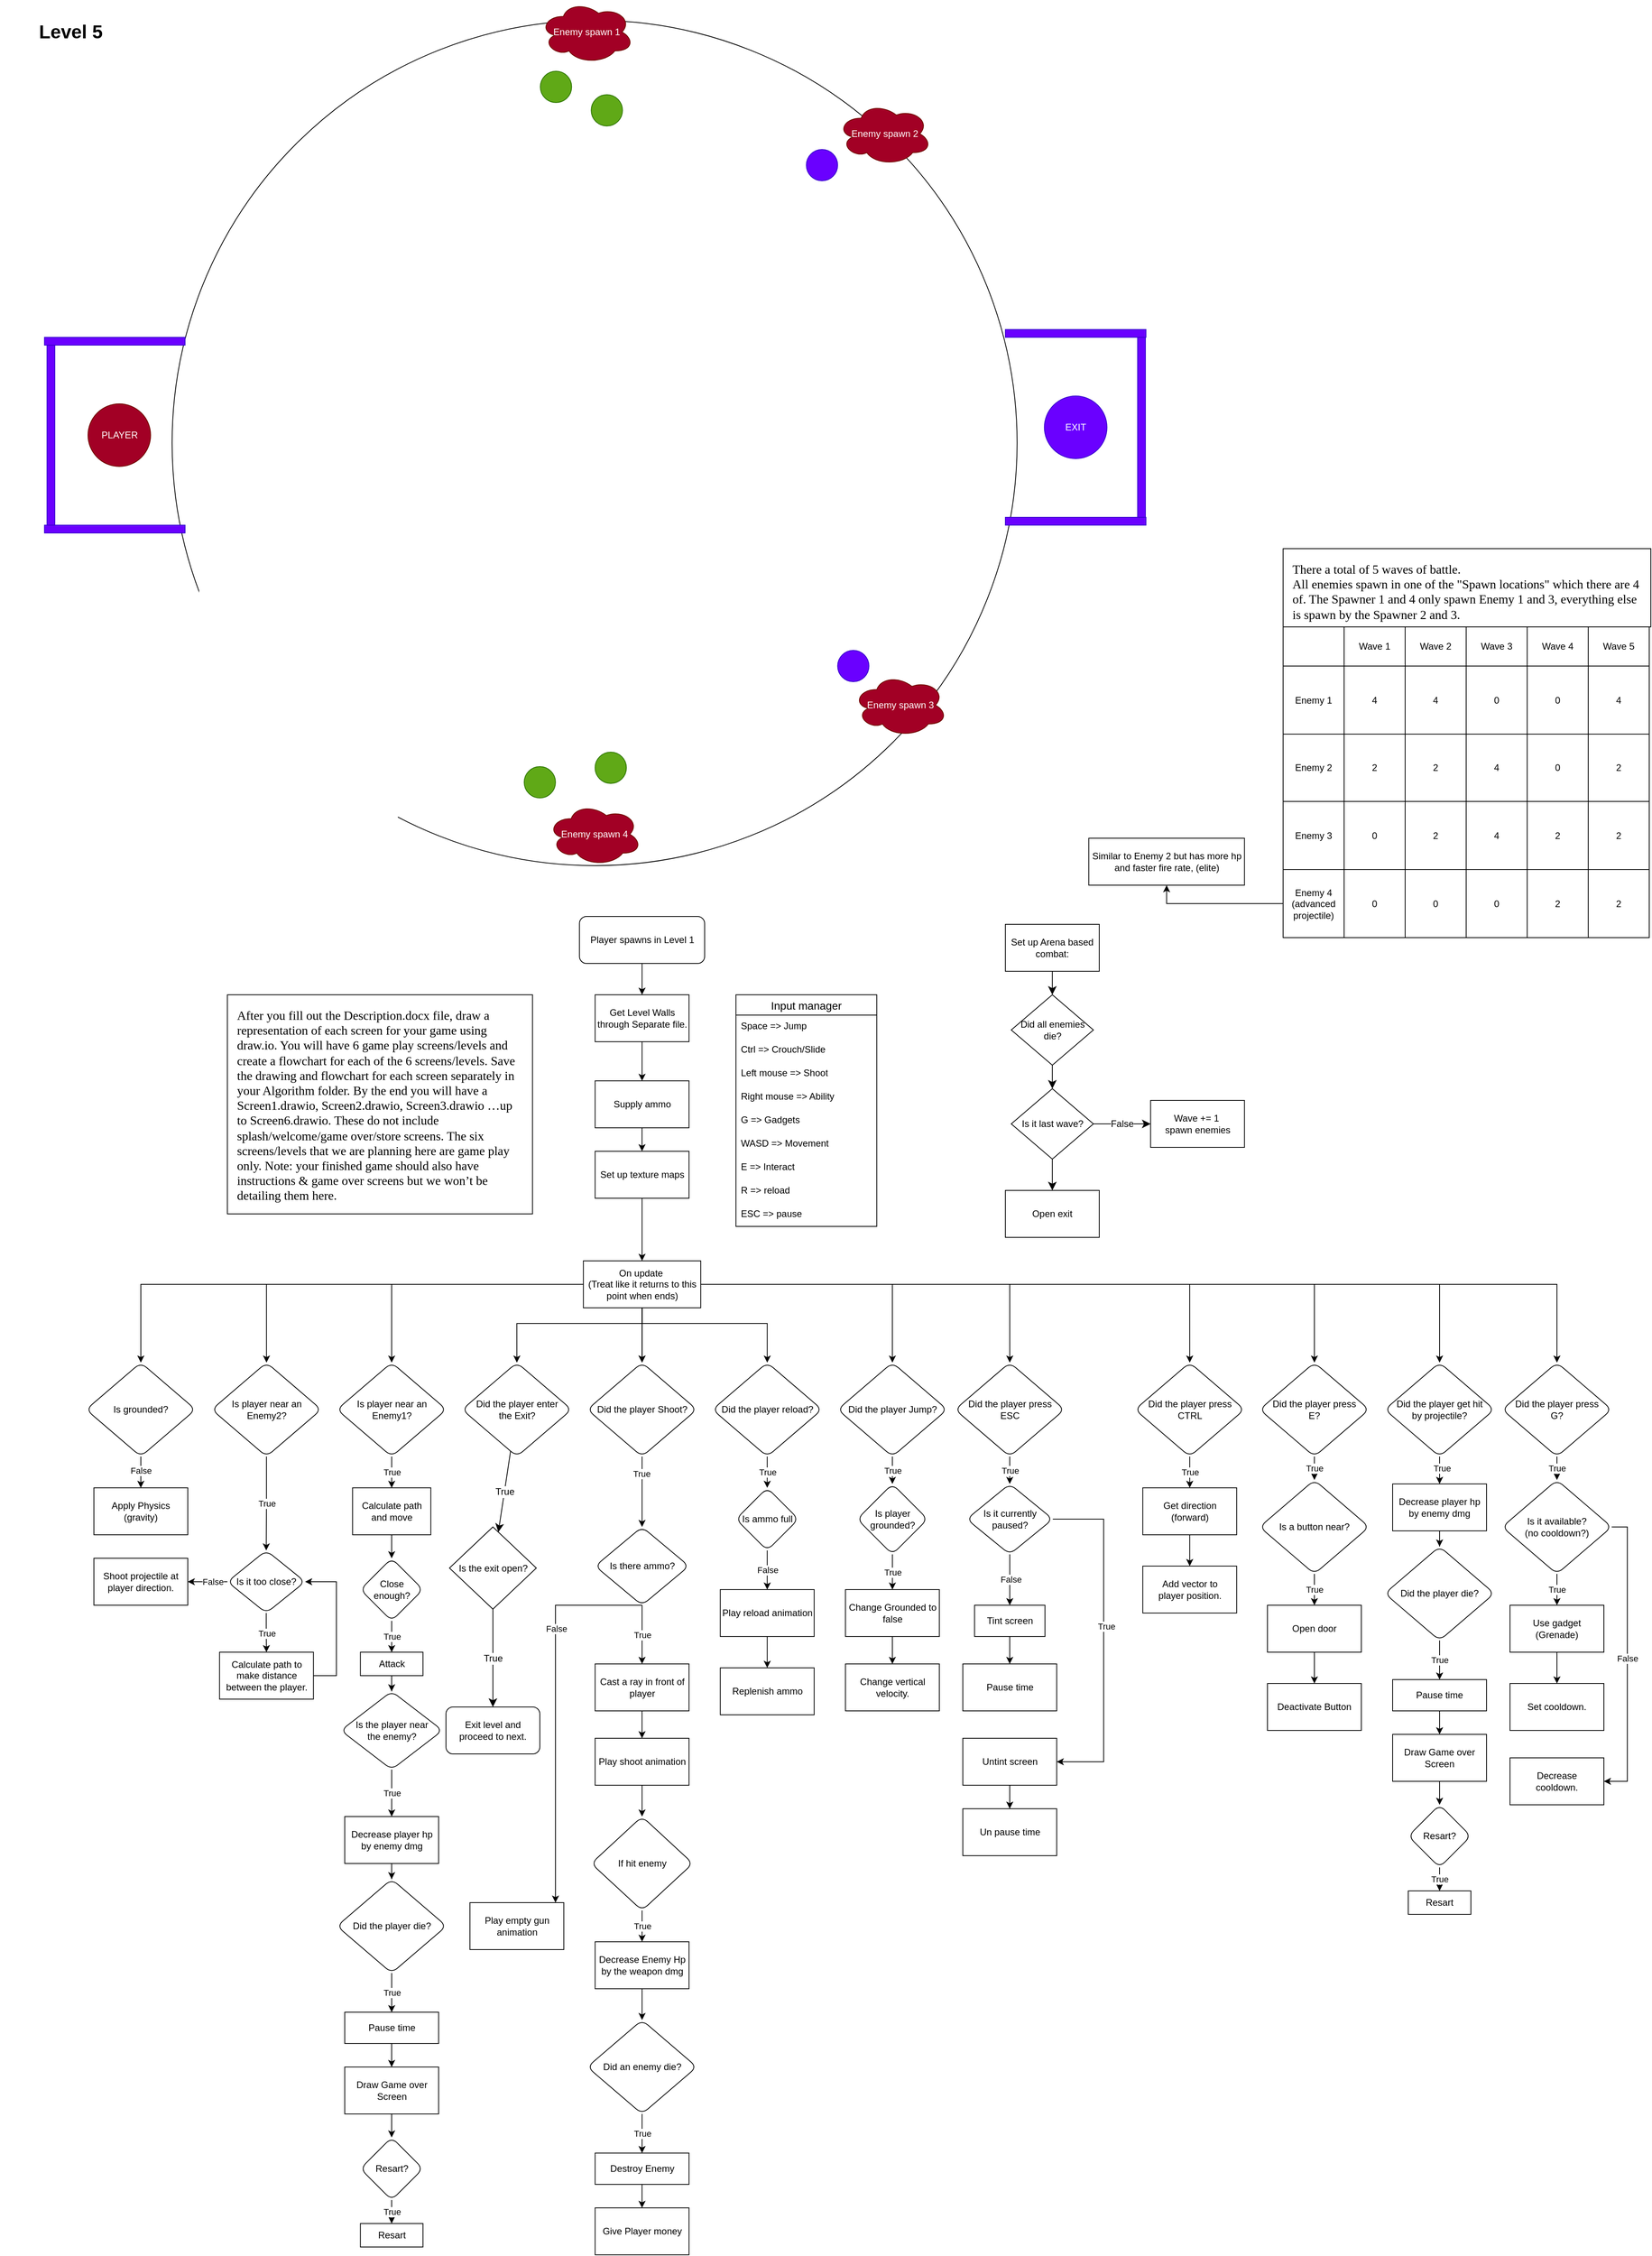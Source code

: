 <mxfile version="26.2.14">
  <diagram name="Page-1" id="TsTmCIDk3tWzDRQc0X-c">
    <mxGraphModel dx="2362" dy="1347" grid="1" gridSize="10" guides="1" tooltips="1" connect="1" arrows="1" fold="1" page="1" pageScale="1" pageWidth="1200" pageHeight="2400" math="0" shadow="0">
      <root>
        <mxCell id="0" />
        <mxCell id="1" parent="0" />
        <mxCell id="8fbumcTLivBWFZjXv-fX-1" value="" style="edgeStyle=orthogonalEdgeStyle;rounded=0;orthogonalLoop=1;jettySize=auto;html=1;" parent="1" source="8fbumcTLivBWFZjXv-fX-2" target="8fbumcTLivBWFZjXv-fX-91" edge="1">
          <mxGeometry relative="1" as="geometry" />
        </mxCell>
        <mxCell id="8fbumcTLivBWFZjXv-fX-2" value="Player spawns in Level 1" style="rounded=1;whiteSpace=wrap;html=1;" parent="1" vertex="1">
          <mxGeometry x="790.64" y="1190" width="160" height="60" as="geometry" />
        </mxCell>
        <mxCell id="8fbumcTLivBWFZjXv-fX-3" value="Input manager" style="swimlane;fontStyle=0;childLayout=stackLayout;horizontal=1;startSize=26;horizontalStack=0;resizeParent=1;resizeParentMax=0;resizeLast=0;collapsible=1;marginBottom=0;align=center;fontSize=14;" parent="1" vertex="1">
          <mxGeometry x="990.64" y="1290" width="180" height="296" as="geometry">
            <mxRectangle x="790" y="520" width="130" height="30" as="alternateBounds" />
          </mxGeometry>
        </mxCell>
        <mxCell id="8fbumcTLivBWFZjXv-fX-4" value="Space =&amp;gt; Jump" style="text;strokeColor=none;fillColor=none;spacingLeft=4;spacingRight=4;overflow=hidden;rotatable=0;points=[[0,0.5],[1,0.5]];portConstraint=eastwest;fontSize=12;whiteSpace=wrap;html=1;" parent="8fbumcTLivBWFZjXv-fX-3" vertex="1">
          <mxGeometry y="26" width="180" height="30" as="geometry" />
        </mxCell>
        <mxCell id="8fbumcTLivBWFZjXv-fX-5" value="Ctrl =&amp;gt; Crouch/Slide" style="text;strokeColor=none;fillColor=none;spacingLeft=4;spacingRight=4;overflow=hidden;rotatable=0;points=[[0,0.5],[1,0.5]];portConstraint=eastwest;fontSize=12;whiteSpace=wrap;html=1;" parent="8fbumcTLivBWFZjXv-fX-3" vertex="1">
          <mxGeometry y="56" width="180" height="30" as="geometry" />
        </mxCell>
        <mxCell id="8fbumcTLivBWFZjXv-fX-6" value="Left mouse =&amp;gt; Shoot" style="text;strokeColor=none;fillColor=none;spacingLeft=4;spacingRight=4;overflow=hidden;rotatable=0;points=[[0,0.5],[1,0.5]];portConstraint=eastwest;fontSize=12;whiteSpace=wrap;html=1;" parent="8fbumcTLivBWFZjXv-fX-3" vertex="1">
          <mxGeometry y="86" width="180" height="30" as="geometry" />
        </mxCell>
        <mxCell id="8fbumcTLivBWFZjXv-fX-7" value="Right mouse =&amp;gt; Ability" style="text;strokeColor=none;fillColor=none;spacingLeft=4;spacingRight=4;overflow=hidden;rotatable=0;points=[[0,0.5],[1,0.5]];portConstraint=eastwest;fontSize=12;whiteSpace=wrap;html=1;" parent="8fbumcTLivBWFZjXv-fX-3" vertex="1">
          <mxGeometry y="116" width="180" height="30" as="geometry" />
        </mxCell>
        <mxCell id="8fbumcTLivBWFZjXv-fX-8" value="G =&amp;gt; Gadgets" style="text;strokeColor=none;fillColor=none;spacingLeft=4;spacingRight=4;overflow=hidden;rotatable=0;points=[[0,0.5],[1,0.5]];portConstraint=eastwest;fontSize=12;whiteSpace=wrap;html=1;" parent="8fbumcTLivBWFZjXv-fX-3" vertex="1">
          <mxGeometry y="146" width="180" height="30" as="geometry" />
        </mxCell>
        <mxCell id="8fbumcTLivBWFZjXv-fX-9" value="WASD =&amp;gt; Movement" style="text;strokeColor=none;fillColor=none;spacingLeft=4;spacingRight=4;overflow=hidden;rotatable=0;points=[[0,0.5],[1,0.5]];portConstraint=eastwest;fontSize=12;whiteSpace=wrap;html=1;" parent="8fbumcTLivBWFZjXv-fX-3" vertex="1">
          <mxGeometry y="176" width="180" height="30" as="geometry" />
        </mxCell>
        <mxCell id="8fbumcTLivBWFZjXv-fX-10" value="E =&amp;gt; Interact" style="text;strokeColor=none;fillColor=none;spacingLeft=4;spacingRight=4;overflow=hidden;rotatable=0;points=[[0,0.5],[1,0.5]];portConstraint=eastwest;fontSize=12;whiteSpace=wrap;html=1;" parent="8fbumcTLivBWFZjXv-fX-3" vertex="1">
          <mxGeometry y="206" width="180" height="30" as="geometry" />
        </mxCell>
        <mxCell id="8fbumcTLivBWFZjXv-fX-11" value="R =&amp;gt; reload" style="text;strokeColor=none;fillColor=none;spacingLeft=4;spacingRight=4;overflow=hidden;rotatable=0;points=[[0,0.5],[1,0.5]];portConstraint=eastwest;fontSize=12;whiteSpace=wrap;html=1;" parent="8fbumcTLivBWFZjXv-fX-3" vertex="1">
          <mxGeometry y="236" width="180" height="30" as="geometry" />
        </mxCell>
        <mxCell id="8fbumcTLivBWFZjXv-fX-12" value="ESC =&amp;gt; pause" style="text;strokeColor=none;fillColor=none;spacingLeft=4;spacingRight=4;overflow=hidden;rotatable=0;points=[[0,0.5],[1,0.5]];portConstraint=eastwest;fontSize=12;whiteSpace=wrap;html=1;" parent="8fbumcTLivBWFZjXv-fX-3" vertex="1">
          <mxGeometry y="266" width="180" height="30" as="geometry" />
        </mxCell>
        <mxCell id="8fbumcTLivBWFZjXv-fX-13" value="" style="edgeStyle=orthogonalEdgeStyle;rounded=0;orthogonalLoop=1;jettySize=auto;html=1;" parent="1" source="8fbumcTLivBWFZjXv-fX-15" target="8fbumcTLivBWFZjXv-fX-75" edge="1">
          <mxGeometry relative="1" as="geometry" />
        </mxCell>
        <mxCell id="8fbumcTLivBWFZjXv-fX-14" value="True" style="edgeLabel;html=1;align=center;verticalAlign=middle;resizable=0;points=[];" parent="8fbumcTLivBWFZjXv-fX-13" vertex="1" connectable="0">
          <mxGeometry x="-0.511" y="-1" relative="1" as="geometry">
            <mxPoint as="offset" />
          </mxGeometry>
        </mxCell>
        <mxCell id="8fbumcTLivBWFZjXv-fX-15" value="Did the player Shoot?" style="rhombus;whiteSpace=wrap;html=1;rounded=1;" parent="1" vertex="1">
          <mxGeometry x="800.64" y="1760" width="140" height="120" as="geometry" />
        </mxCell>
        <mxCell id="8fbumcTLivBWFZjXv-fX-16" value="Apply Physics (gravity)" style="rounded=0;whiteSpace=wrap;html=1;" parent="1" vertex="1">
          <mxGeometry x="170" y="1920" width="120" height="60" as="geometry" />
        </mxCell>
        <mxCell id="8fbumcTLivBWFZjXv-fX-17" value="" style="edgeStyle=orthogonalEdgeStyle;rounded=0;orthogonalLoop=1;jettySize=auto;html=1;" parent="1" source="8fbumcTLivBWFZjXv-fX-30" target="8fbumcTLivBWFZjXv-fX-15" edge="1">
          <mxGeometry relative="1" as="geometry" />
        </mxCell>
        <mxCell id="8fbumcTLivBWFZjXv-fX-18" value="" style="edgeStyle=orthogonalEdgeStyle;rounded=0;orthogonalLoop=1;jettySize=auto;html=1;" parent="1" source="8fbumcTLivBWFZjXv-fX-30" target="8fbumcTLivBWFZjXv-fX-15" edge="1">
          <mxGeometry relative="1" as="geometry" />
        </mxCell>
        <mxCell id="8fbumcTLivBWFZjXv-fX-19" style="edgeStyle=orthogonalEdgeStyle;rounded=0;orthogonalLoop=1;jettySize=auto;html=1;entryX=0.5;entryY=0;entryDx=0;entryDy=0;" parent="1" source="8fbumcTLivBWFZjXv-fX-30" target="8fbumcTLivBWFZjXv-fX-42" edge="1">
          <mxGeometry relative="1" as="geometry">
            <Array as="points">
              <mxPoint x="870.64" y="1710" />
              <mxPoint x="710.64" y="1710" />
            </Array>
          </mxGeometry>
        </mxCell>
        <mxCell id="8fbumcTLivBWFZjXv-fX-20" style="edgeStyle=orthogonalEdgeStyle;rounded=0;orthogonalLoop=1;jettySize=auto;html=1;" parent="1" source="8fbumcTLivBWFZjXv-fX-30" target="8fbumcTLivBWFZjXv-fX-59" edge="1">
          <mxGeometry relative="1" as="geometry" />
        </mxCell>
        <mxCell id="8fbumcTLivBWFZjXv-fX-21" style="edgeStyle=orthogonalEdgeStyle;rounded=0;orthogonalLoop=1;jettySize=auto;html=1;" parent="1" source="8fbumcTLivBWFZjXv-fX-30" target="8fbumcTLivBWFZjXv-fX-67" edge="1">
          <mxGeometry relative="1" as="geometry">
            <Array as="points">
              <mxPoint x="870.64" y="1710" />
              <mxPoint x="1030.64" y="1710" />
            </Array>
          </mxGeometry>
        </mxCell>
        <mxCell id="8fbumcTLivBWFZjXv-fX-22" style="edgeStyle=orthogonalEdgeStyle;rounded=0;orthogonalLoop=1;jettySize=auto;html=1;" parent="1" source="8fbumcTLivBWFZjXv-fX-30" target="8fbumcTLivBWFZjXv-fX-78" edge="1">
          <mxGeometry relative="1" as="geometry" />
        </mxCell>
        <mxCell id="8fbumcTLivBWFZjXv-fX-23" style="edgeStyle=orthogonalEdgeStyle;rounded=0;orthogonalLoop=1;jettySize=auto;html=1;" parent="1" source="8fbumcTLivBWFZjXv-fX-30" target="8fbumcTLivBWFZjXv-fX-89" edge="1">
          <mxGeometry relative="1" as="geometry" />
        </mxCell>
        <mxCell id="8fbumcTLivBWFZjXv-fX-24" style="edgeStyle=orthogonalEdgeStyle;rounded=0;orthogonalLoop=1;jettySize=auto;html=1;entryX=0.5;entryY=0;entryDx=0;entryDy=0;" parent="1" source="8fbumcTLivBWFZjXv-fX-30" target="8fbumcTLivBWFZjXv-fX-111" edge="1">
          <mxGeometry relative="1" as="geometry" />
        </mxCell>
        <mxCell id="8fbumcTLivBWFZjXv-fX-25" style="edgeStyle=orthogonalEdgeStyle;rounded=0;orthogonalLoop=1;jettySize=auto;html=1;entryX=0.5;entryY=0;entryDx=0;entryDy=0;" parent="1" source="8fbumcTLivBWFZjXv-fX-30" target="8fbumcTLivBWFZjXv-fX-97" edge="1">
          <mxGeometry relative="1" as="geometry" />
        </mxCell>
        <mxCell id="8fbumcTLivBWFZjXv-fX-26" style="edgeStyle=orthogonalEdgeStyle;rounded=0;orthogonalLoop=1;jettySize=auto;html=1;entryX=0.5;entryY=0;entryDx=0;entryDy=0;" parent="1" source="8fbumcTLivBWFZjXv-fX-30" target="8fbumcTLivBWFZjXv-fX-174" edge="1">
          <mxGeometry relative="1" as="geometry" />
        </mxCell>
        <mxCell id="8fbumcTLivBWFZjXv-fX-27" style="edgeStyle=orthogonalEdgeStyle;rounded=0;orthogonalLoop=1;jettySize=auto;html=1;entryX=0.5;entryY=0;entryDx=0;entryDy=0;" parent="1" source="8fbumcTLivBWFZjXv-fX-30" target="8fbumcTLivBWFZjXv-fX-177" edge="1">
          <mxGeometry relative="1" as="geometry" />
        </mxCell>
        <mxCell id="8fbumcTLivBWFZjXv-fX-28" style="edgeStyle=orthogonalEdgeStyle;rounded=0;orthogonalLoop=1;jettySize=auto;html=1;entryX=0.5;entryY=0;entryDx=0;entryDy=0;" parent="1" source="8fbumcTLivBWFZjXv-fX-30" target="8fbumcTLivBWFZjXv-fX-190" edge="1">
          <mxGeometry relative="1" as="geometry" />
        </mxCell>
        <mxCell id="8fbumcTLivBWFZjXv-fX-29" style="edgeStyle=orthogonalEdgeStyle;rounded=0;orthogonalLoop=1;jettySize=auto;html=1;entryX=0.5;entryY=0;entryDx=0;entryDy=0;" parent="1" source="8fbumcTLivBWFZjXv-fX-30" target="8fbumcTLivBWFZjXv-fX-206" edge="1">
          <mxGeometry relative="1" as="geometry" />
        </mxCell>
        <mxCell id="8fbumcTLivBWFZjXv-fX-30" value="On update&amp;nbsp;&lt;div&gt;(Treat like it returns to this point when ends)&lt;/div&gt;" style="rounded=0;whiteSpace=wrap;html=1;" parent="1" vertex="1">
          <mxGeometry x="795.64" y="1630" width="150" height="60" as="geometry" />
        </mxCell>
        <mxCell id="8fbumcTLivBWFZjXv-fX-31" value="" style="edgeStyle=orthogonalEdgeStyle;rounded=0;orthogonalLoop=1;jettySize=auto;html=1;" parent="1" source="8fbumcTLivBWFZjXv-fX-32" target="8fbumcTLivBWFZjXv-fX-86" edge="1">
          <mxGeometry relative="1" as="geometry" />
        </mxCell>
        <mxCell id="8fbumcTLivBWFZjXv-fX-32" value="Cast a ray in front of player" style="rounded=0;whiteSpace=wrap;html=1;" parent="1" vertex="1">
          <mxGeometry x="810.64" y="2145" width="120" height="60" as="geometry" />
        </mxCell>
        <mxCell id="8fbumcTLivBWFZjXv-fX-33" value="True" style="edgeStyle=orthogonalEdgeStyle;rounded=0;orthogonalLoop=1;jettySize=auto;html=1;" parent="1" source="8fbumcTLivBWFZjXv-fX-34" target="8fbumcTLivBWFZjXv-fX-36" edge="1">
          <mxGeometry relative="1" as="geometry" />
        </mxCell>
        <mxCell id="8fbumcTLivBWFZjXv-fX-34" value="If hit enemy" style="rhombus;whiteSpace=wrap;html=1;rounded=1;" parent="1" vertex="1">
          <mxGeometry x="805.64" y="2340" width="130" height="120" as="geometry" />
        </mxCell>
        <mxCell id="8fbumcTLivBWFZjXv-fX-35" value="" style="edgeStyle=orthogonalEdgeStyle;rounded=0;orthogonalLoop=1;jettySize=auto;html=1;" parent="1" source="8fbumcTLivBWFZjXv-fX-36" target="8fbumcTLivBWFZjXv-fX-45" edge="1">
          <mxGeometry relative="1" as="geometry" />
        </mxCell>
        <mxCell id="8fbumcTLivBWFZjXv-fX-36" value="Decrease Enemy Hp by the weapon dmg" style="whiteSpace=wrap;html=1;rounded=0;" parent="1" vertex="1">
          <mxGeometry x="810.64" y="2500" width="120" height="60" as="geometry" />
        </mxCell>
        <mxCell id="8fbumcTLivBWFZjXv-fX-37" value="True" style="edgeStyle=orthogonalEdgeStyle;rounded=0;orthogonalLoop=1;jettySize=auto;html=1;" parent="1" source="8fbumcTLivBWFZjXv-fX-38" target="8fbumcTLivBWFZjXv-fX-40" edge="1">
          <mxGeometry relative="1" as="geometry" />
        </mxCell>
        <mxCell id="8fbumcTLivBWFZjXv-fX-38" value="Is the player near the enemy?" style="rhombus;whiteSpace=wrap;html=1;rounded=1;spacing=10;" parent="1" vertex="1">
          <mxGeometry x="485.64" y="2180" width="130" height="100" as="geometry" />
        </mxCell>
        <mxCell id="8fbumcTLivBWFZjXv-fX-39" value="" style="edgeStyle=orthogonalEdgeStyle;rounded=0;orthogonalLoop=1;jettySize=auto;html=1;" parent="1" source="8fbumcTLivBWFZjXv-fX-40" target="8fbumcTLivBWFZjXv-fX-50" edge="1">
          <mxGeometry relative="1" as="geometry" />
        </mxCell>
        <mxCell id="8fbumcTLivBWFZjXv-fX-40" value="Decrease player hp by enemy dmg" style="rounded=0;whiteSpace=wrap;html=1;" parent="1" vertex="1">
          <mxGeometry x="490.64" y="2340" width="120" height="60" as="geometry" />
        </mxCell>
        <mxCell id="4GB0Vkhl56WG-VM8eiVn-14" value="True" style="edgeStyle=none;curved=1;rounded=0;orthogonalLoop=1;jettySize=auto;html=1;fontSize=12;startSize=8;endSize=8;" edge="1" parent="1" source="8fbumcTLivBWFZjXv-fX-42" target="4GB0Vkhl56WG-VM8eiVn-13">
          <mxGeometry relative="1" as="geometry" />
        </mxCell>
        <mxCell id="8fbumcTLivBWFZjXv-fX-42" value="Did the player enter the Exit?" style="rhombus;whiteSpace=wrap;html=1;rounded=1;spacingLeft=10;spacingRight=10;" parent="1" vertex="1">
          <mxGeometry x="640.64" y="1760" width="140" height="120" as="geometry" />
        </mxCell>
        <mxCell id="8fbumcTLivBWFZjXv-fX-43" value="Exit level and proceed to next." style="whiteSpace=wrap;html=1;rounded=1;spacingLeft=10;spacingRight=10;" parent="1" vertex="1">
          <mxGeometry x="620" y="2200" width="120" height="60" as="geometry" />
        </mxCell>
        <mxCell id="8fbumcTLivBWFZjXv-fX-44" value="True" style="edgeStyle=orthogonalEdgeStyle;rounded=0;orthogonalLoop=1;jettySize=auto;html=1;" parent="1" source="8fbumcTLivBWFZjXv-fX-45" target="8fbumcTLivBWFZjXv-fX-47" edge="1">
          <mxGeometry relative="1" as="geometry" />
        </mxCell>
        <mxCell id="8fbumcTLivBWFZjXv-fX-45" value="Did an enemy die?" style="rhombus;whiteSpace=wrap;html=1;rounded=1;" parent="1" vertex="1">
          <mxGeometry x="800.64" y="2600" width="140" height="120" as="geometry" />
        </mxCell>
        <mxCell id="8fbumcTLivBWFZjXv-fX-46" value="" style="edgeStyle=orthogonalEdgeStyle;rounded=0;orthogonalLoop=1;jettySize=auto;html=1;" parent="1" source="8fbumcTLivBWFZjXv-fX-47" target="8fbumcTLivBWFZjXv-fX-48" edge="1">
          <mxGeometry relative="1" as="geometry" />
        </mxCell>
        <mxCell id="8fbumcTLivBWFZjXv-fX-47" value="Destroy Enemy" style="whiteSpace=wrap;html=1;rounded=0;" parent="1" vertex="1">
          <mxGeometry x="810.64" y="2770" width="120" height="40" as="geometry" />
        </mxCell>
        <mxCell id="8fbumcTLivBWFZjXv-fX-48" value="Give Player money" style="whiteSpace=wrap;html=1;rounded=0;" parent="1" vertex="1">
          <mxGeometry x="810.64" y="2840" width="120" height="60" as="geometry" />
        </mxCell>
        <mxCell id="8fbumcTLivBWFZjXv-fX-49" value="True" style="edgeStyle=orthogonalEdgeStyle;rounded=0;orthogonalLoop=1;jettySize=auto;html=1;" parent="1" source="8fbumcTLivBWFZjXv-fX-50" target="8fbumcTLivBWFZjXv-fX-52" edge="1">
          <mxGeometry relative="1" as="geometry" />
        </mxCell>
        <mxCell id="8fbumcTLivBWFZjXv-fX-50" value="Did the player die?" style="rhombus;whiteSpace=wrap;html=1;rounded=1;" parent="1" vertex="1">
          <mxGeometry x="480.64" y="2420" width="140" height="120" as="geometry" />
        </mxCell>
        <mxCell id="8fbumcTLivBWFZjXv-fX-51" value="" style="edgeStyle=orthogonalEdgeStyle;rounded=0;orthogonalLoop=1;jettySize=auto;html=1;" parent="1" source="8fbumcTLivBWFZjXv-fX-52" target="8fbumcTLivBWFZjXv-fX-54" edge="1">
          <mxGeometry relative="1" as="geometry" />
        </mxCell>
        <mxCell id="8fbumcTLivBWFZjXv-fX-52" value="Pause time" style="whiteSpace=wrap;html=1;rounded=0;" parent="1" vertex="1">
          <mxGeometry x="490.64" y="2590" width="120" height="40" as="geometry" />
        </mxCell>
        <mxCell id="8fbumcTLivBWFZjXv-fX-53" value="" style="edgeStyle=orthogonalEdgeStyle;rounded=0;orthogonalLoop=1;jettySize=auto;html=1;" parent="1" source="8fbumcTLivBWFZjXv-fX-54" target="8fbumcTLivBWFZjXv-fX-56" edge="1">
          <mxGeometry relative="1" as="geometry" />
        </mxCell>
        <mxCell id="8fbumcTLivBWFZjXv-fX-54" value="Draw Game over Screen" style="whiteSpace=wrap;html=1;rounded=0;" parent="1" vertex="1">
          <mxGeometry x="490.64" y="2660" width="120" height="60" as="geometry" />
        </mxCell>
        <mxCell id="8fbumcTLivBWFZjXv-fX-55" value="True" style="edgeStyle=orthogonalEdgeStyle;rounded=0;orthogonalLoop=1;jettySize=auto;html=1;" parent="1" source="8fbumcTLivBWFZjXv-fX-56" target="8fbumcTLivBWFZjXv-fX-57" edge="1">
          <mxGeometry relative="1" as="geometry" />
        </mxCell>
        <mxCell id="8fbumcTLivBWFZjXv-fX-56" value="Resart?" style="rhombus;whiteSpace=wrap;html=1;rounded=1;" parent="1" vertex="1">
          <mxGeometry x="510.64" y="2750" width="80" height="80" as="geometry" />
        </mxCell>
        <mxCell id="8fbumcTLivBWFZjXv-fX-57" value="Resart" style="whiteSpace=wrap;html=1;rounded=0;" parent="1" vertex="1">
          <mxGeometry x="510.64" y="2860" width="80" height="30" as="geometry" />
        </mxCell>
        <mxCell id="8fbumcTLivBWFZjXv-fX-58" value="True" style="edgeStyle=orthogonalEdgeStyle;rounded=0;orthogonalLoop=1;jettySize=auto;html=1;" parent="1" source="8fbumcTLivBWFZjXv-fX-59" target="8fbumcTLivBWFZjXv-fX-61" edge="1">
          <mxGeometry relative="1" as="geometry" />
        </mxCell>
        <mxCell id="8fbumcTLivBWFZjXv-fX-59" value="Is player near an Enemy1?" style="rhombus;whiteSpace=wrap;html=1;rounded=1;spacingLeft=10;spacingRight=10;" parent="1" vertex="1">
          <mxGeometry x="480.64" y="1760" width="140" height="120" as="geometry" />
        </mxCell>
        <mxCell id="8fbumcTLivBWFZjXv-fX-60" value="" style="edgeStyle=orthogonalEdgeStyle;rounded=0;orthogonalLoop=1;jettySize=auto;html=1;" parent="1" source="8fbumcTLivBWFZjXv-fX-61" target="8fbumcTLivBWFZjXv-fX-63" edge="1">
          <mxGeometry relative="1" as="geometry" />
        </mxCell>
        <mxCell id="8fbumcTLivBWFZjXv-fX-61" value="Calculate path and move" style="whiteSpace=wrap;html=1;rounded=0;" parent="1" vertex="1">
          <mxGeometry x="500.64" y="1920" width="100" height="60" as="geometry" />
        </mxCell>
        <mxCell id="8fbumcTLivBWFZjXv-fX-62" value="True" style="edgeStyle=orthogonalEdgeStyle;rounded=0;orthogonalLoop=1;jettySize=auto;html=1;" parent="1" source="8fbumcTLivBWFZjXv-fX-63" target="8fbumcTLivBWFZjXv-fX-65" edge="1">
          <mxGeometry relative="1" as="geometry" />
        </mxCell>
        <mxCell id="8fbumcTLivBWFZjXv-fX-63" value="Close enough?" style="rhombus;whiteSpace=wrap;html=1;rounded=1;" parent="1" vertex="1">
          <mxGeometry x="510.64" y="2010" width="80" height="80" as="geometry" />
        </mxCell>
        <mxCell id="8fbumcTLivBWFZjXv-fX-64" value="" style="edgeStyle=orthogonalEdgeStyle;rounded=0;orthogonalLoop=1;jettySize=auto;html=1;" parent="1" source="8fbumcTLivBWFZjXv-fX-65" target="8fbumcTLivBWFZjXv-fX-38" edge="1">
          <mxGeometry relative="1" as="geometry" />
        </mxCell>
        <mxCell id="8fbumcTLivBWFZjXv-fX-65" value="Attack" style="whiteSpace=wrap;html=1;rounded=0;" parent="1" vertex="1">
          <mxGeometry x="510.64" y="2130" width="80" height="30" as="geometry" />
        </mxCell>
        <mxCell id="8fbumcTLivBWFZjXv-fX-66" value="True" style="edgeStyle=orthogonalEdgeStyle;rounded=0;orthogonalLoop=1;jettySize=auto;html=1;" parent="1" source="8fbumcTLivBWFZjXv-fX-67" target="8fbumcTLivBWFZjXv-fX-69" edge="1">
          <mxGeometry relative="1" as="geometry" />
        </mxCell>
        <mxCell id="8fbumcTLivBWFZjXv-fX-67" value="Did the player reload?" style="rhombus;whiteSpace=wrap;html=1;rounded=1;" parent="1" vertex="1">
          <mxGeometry x="960.64" y="1760" width="140" height="120" as="geometry" />
        </mxCell>
        <mxCell id="8fbumcTLivBWFZjXv-fX-68" value="False" style="edgeStyle=orthogonalEdgeStyle;rounded=0;orthogonalLoop=1;jettySize=auto;html=1;" parent="1" source="8fbumcTLivBWFZjXv-fX-69" target="8fbumcTLivBWFZjXv-fX-71" edge="1">
          <mxGeometry relative="1" as="geometry" />
        </mxCell>
        <mxCell id="8fbumcTLivBWFZjXv-fX-69" value="Is ammo full" style="rhombus;whiteSpace=wrap;html=1;rounded=1;" parent="1" vertex="1">
          <mxGeometry x="990.64" y="1920" width="80" height="80" as="geometry" />
        </mxCell>
        <mxCell id="8fbumcTLivBWFZjXv-fX-70" value="" style="edgeStyle=orthogonalEdgeStyle;rounded=0;orthogonalLoop=1;jettySize=auto;html=1;" parent="1" source="8fbumcTLivBWFZjXv-fX-71" target="8fbumcTLivBWFZjXv-fX-76" edge="1">
          <mxGeometry relative="1" as="geometry" />
        </mxCell>
        <mxCell id="8fbumcTLivBWFZjXv-fX-71" value="Play reload animation" style="whiteSpace=wrap;html=1;rounded=0;" parent="1" vertex="1">
          <mxGeometry x="970.64" y="2050" width="120" height="60" as="geometry" />
        </mxCell>
        <mxCell id="8fbumcTLivBWFZjXv-fX-72" value="True" style="edgeStyle=orthogonalEdgeStyle;rounded=0;orthogonalLoop=1;jettySize=auto;html=1;" parent="1" source="8fbumcTLivBWFZjXv-fX-75" target="8fbumcTLivBWFZjXv-fX-32" edge="1">
          <mxGeometry relative="1" as="geometry" />
        </mxCell>
        <mxCell id="8fbumcTLivBWFZjXv-fX-73" value="" style="edgeStyle=orthogonalEdgeStyle;rounded=0;orthogonalLoop=1;jettySize=auto;html=1;" parent="1" source="8fbumcTLivBWFZjXv-fX-75" target="8fbumcTLivBWFZjXv-fX-84" edge="1">
          <mxGeometry relative="1" as="geometry">
            <Array as="points">
              <mxPoint x="760" y="2070" />
            </Array>
          </mxGeometry>
        </mxCell>
        <mxCell id="8fbumcTLivBWFZjXv-fX-74" value="False" style="edgeLabel;html=1;align=center;verticalAlign=middle;resizable=0;points=[];" parent="8fbumcTLivBWFZjXv-fX-73" vertex="1" connectable="0">
          <mxGeometry x="-0.43" y="1" relative="1" as="geometry">
            <mxPoint as="offset" />
          </mxGeometry>
        </mxCell>
        <mxCell id="8fbumcTLivBWFZjXv-fX-75" value="Is there ammo?" style="rhombus;whiteSpace=wrap;html=1;rounded=1;" parent="1" vertex="1">
          <mxGeometry x="810.64" y="1970" width="120" height="100" as="geometry" />
        </mxCell>
        <mxCell id="8fbumcTLivBWFZjXv-fX-76" value="Replenish ammo" style="whiteSpace=wrap;html=1;rounded=0;" parent="1" vertex="1">
          <mxGeometry x="970.64" y="2150" width="120" height="60" as="geometry" />
        </mxCell>
        <mxCell id="8fbumcTLivBWFZjXv-fX-77" value="True" style="edgeStyle=orthogonalEdgeStyle;rounded=0;orthogonalLoop=1;jettySize=auto;html=1;" parent="1" source="8fbumcTLivBWFZjXv-fX-78" target="8fbumcTLivBWFZjXv-fX-80" edge="1">
          <mxGeometry relative="1" as="geometry" />
        </mxCell>
        <mxCell id="8fbumcTLivBWFZjXv-fX-78" value="Did the player Jump?" style="rhombus;whiteSpace=wrap;html=1;rounded=1;" parent="1" vertex="1">
          <mxGeometry x="1120.64" y="1760" width="140" height="120" as="geometry" />
        </mxCell>
        <mxCell id="8fbumcTLivBWFZjXv-fX-79" value="True" style="edgeStyle=orthogonalEdgeStyle;rounded=0;orthogonalLoop=1;jettySize=auto;html=1;" parent="1" source="8fbumcTLivBWFZjXv-fX-80" target="8fbumcTLivBWFZjXv-fX-82" edge="1">
          <mxGeometry relative="1" as="geometry" />
        </mxCell>
        <mxCell id="8fbumcTLivBWFZjXv-fX-80" value="Is player grounded?" style="rhombus;whiteSpace=wrap;html=1;rounded=1;" parent="1" vertex="1">
          <mxGeometry x="1145.64" y="1915" width="90" height="90" as="geometry" />
        </mxCell>
        <mxCell id="8fbumcTLivBWFZjXv-fX-81" value="" style="edgeStyle=orthogonalEdgeStyle;rounded=0;orthogonalLoop=1;jettySize=auto;html=1;" parent="1" source="8fbumcTLivBWFZjXv-fX-82" target="8fbumcTLivBWFZjXv-fX-83" edge="1">
          <mxGeometry relative="1" as="geometry" />
        </mxCell>
        <mxCell id="8fbumcTLivBWFZjXv-fX-82" value="Change Grounded to false" style="whiteSpace=wrap;html=1;rounded=0;" parent="1" vertex="1">
          <mxGeometry x="1130.64" y="2050" width="120" height="60" as="geometry" />
        </mxCell>
        <mxCell id="8fbumcTLivBWFZjXv-fX-83" value="Change vertical velocity." style="whiteSpace=wrap;html=1;rounded=0;" parent="1" vertex="1">
          <mxGeometry x="1130.64" y="2145" width="120" height="60" as="geometry" />
        </mxCell>
        <mxCell id="8fbumcTLivBWFZjXv-fX-84" value="Play empty gun animation" style="whiteSpace=wrap;html=1;rounded=0;" parent="1" vertex="1">
          <mxGeometry x="650.64" y="2450" width="120" height="60" as="geometry" />
        </mxCell>
        <mxCell id="8fbumcTLivBWFZjXv-fX-85" value="" style="edgeStyle=orthogonalEdgeStyle;rounded=0;orthogonalLoop=1;jettySize=auto;html=1;" parent="1" source="8fbumcTLivBWFZjXv-fX-86" target="8fbumcTLivBWFZjXv-fX-34" edge="1">
          <mxGeometry relative="1" as="geometry" />
        </mxCell>
        <mxCell id="8fbumcTLivBWFZjXv-fX-86" value="Play shoot animation" style="whiteSpace=wrap;html=1;rounded=0;" parent="1" vertex="1">
          <mxGeometry x="810.64" y="2240" width="120" height="60" as="geometry" />
        </mxCell>
        <mxCell id="8fbumcTLivBWFZjXv-fX-87" style="edgeStyle=orthogonalEdgeStyle;rounded=0;orthogonalLoop=1;jettySize=auto;html=1;" parent="1" source="8fbumcTLivBWFZjXv-fX-89" target="8fbumcTLivBWFZjXv-fX-16" edge="1">
          <mxGeometry relative="1" as="geometry" />
        </mxCell>
        <mxCell id="8fbumcTLivBWFZjXv-fX-88" value="False" style="edgeLabel;html=1;align=center;verticalAlign=middle;resizable=0;points=[];" parent="8fbumcTLivBWFZjXv-fX-87" vertex="1" connectable="0">
          <mxGeometry x="-0.102" relative="1" as="geometry">
            <mxPoint as="offset" />
          </mxGeometry>
        </mxCell>
        <mxCell id="8fbumcTLivBWFZjXv-fX-89" value="Is grounded?" style="rhombus;whiteSpace=wrap;html=1;rounded=1;" parent="1" vertex="1">
          <mxGeometry x="160" y="1760" width="140" height="120" as="geometry" />
        </mxCell>
        <mxCell id="8fbumcTLivBWFZjXv-fX-90" value="" style="edgeStyle=orthogonalEdgeStyle;rounded=0;orthogonalLoop=1;jettySize=auto;html=1;" parent="1" source="8fbumcTLivBWFZjXv-fX-91" target="8fbumcTLivBWFZjXv-fX-93" edge="1">
          <mxGeometry relative="1" as="geometry" />
        </mxCell>
        <mxCell id="8fbumcTLivBWFZjXv-fX-91" value="Get Level Walls through Separate file." style="rounded=0;whiteSpace=wrap;html=1;" parent="1" vertex="1">
          <mxGeometry x="810.64" y="1290" width="120" height="60" as="geometry" />
        </mxCell>
        <mxCell id="8fbumcTLivBWFZjXv-fX-92" value="" style="edgeStyle=orthogonalEdgeStyle;rounded=0;orthogonalLoop=1;jettySize=auto;html=1;" parent="1" source="8fbumcTLivBWFZjXv-fX-93" target="8fbumcTLivBWFZjXv-fX-95" edge="1">
          <mxGeometry relative="1" as="geometry" />
        </mxCell>
        <mxCell id="8fbumcTLivBWFZjXv-fX-93" value="Supply ammo" style="whiteSpace=wrap;html=1;rounded=0;" parent="1" vertex="1">
          <mxGeometry x="810.64" y="1400" width="120" height="60" as="geometry" />
        </mxCell>
        <mxCell id="8fbumcTLivBWFZjXv-fX-94" style="edgeStyle=orthogonalEdgeStyle;rounded=0;orthogonalLoop=1;jettySize=auto;html=1;entryX=0.5;entryY=0;entryDx=0;entryDy=0;" parent="1" source="8fbumcTLivBWFZjXv-fX-95" target="8fbumcTLivBWFZjXv-fX-30" edge="1">
          <mxGeometry relative="1" as="geometry" />
        </mxCell>
        <mxCell id="8fbumcTLivBWFZjXv-fX-95" value="Set up texture maps" style="whiteSpace=wrap;html=1;rounded=0;" parent="1" vertex="1">
          <mxGeometry x="810.64" y="1490" width="120" height="60" as="geometry" />
        </mxCell>
        <mxCell id="8fbumcTLivBWFZjXv-fX-96" value="True" style="edgeStyle=orthogonalEdgeStyle;rounded=0;orthogonalLoop=1;jettySize=auto;html=1;" parent="1" source="8fbumcTLivBWFZjXv-fX-97" target="8fbumcTLivBWFZjXv-fX-105" edge="1">
          <mxGeometry relative="1" as="geometry" />
        </mxCell>
        <mxCell id="8fbumcTLivBWFZjXv-fX-97" value="Did the player press ESC" style="rhombus;whiteSpace=wrap;html=1;rounded=1;spacingRight=10;spacingLeft=10;" parent="1" vertex="1">
          <mxGeometry x="1270.64" y="1760" width="140" height="120" as="geometry" />
        </mxCell>
        <mxCell id="8fbumcTLivBWFZjXv-fX-98" value="" style="edgeStyle=orthogonalEdgeStyle;rounded=0;orthogonalLoop=1;jettySize=auto;html=1;" parent="1" source="8fbumcTLivBWFZjXv-fX-99" target="8fbumcTLivBWFZjXv-fX-100" edge="1">
          <mxGeometry relative="1" as="geometry" />
        </mxCell>
        <mxCell id="8fbumcTLivBWFZjXv-fX-99" value="Tint screen" style="whiteSpace=wrap;html=1;rounded=0;spacingRight=10;spacingLeft=10;" parent="1" vertex="1">
          <mxGeometry x="1295.64" y="2070" width="90" height="40" as="geometry" />
        </mxCell>
        <mxCell id="8fbumcTLivBWFZjXv-fX-100" value="Pause time" style="whiteSpace=wrap;html=1;rounded=0;spacingRight=10;spacingLeft=10;" parent="1" vertex="1">
          <mxGeometry x="1280.64" y="2145" width="120" height="60" as="geometry" />
        </mxCell>
        <mxCell id="8fbumcTLivBWFZjXv-fX-101" value="" style="edgeStyle=orthogonalEdgeStyle;rounded=0;orthogonalLoop=1;jettySize=auto;html=1;" parent="1" source="8fbumcTLivBWFZjXv-fX-105" target="8fbumcTLivBWFZjXv-fX-99" edge="1">
          <mxGeometry relative="1" as="geometry" />
        </mxCell>
        <mxCell id="8fbumcTLivBWFZjXv-fX-102" value="False" style="edgeLabel;html=1;align=center;verticalAlign=middle;resizable=0;points=[];" parent="8fbumcTLivBWFZjXv-fX-101" vertex="1" connectable="0">
          <mxGeometry x="-0.013" y="1" relative="1" as="geometry">
            <mxPoint as="offset" />
          </mxGeometry>
        </mxCell>
        <mxCell id="8fbumcTLivBWFZjXv-fX-103" value="" style="edgeStyle=orthogonalEdgeStyle;rounded=0;orthogonalLoop=1;jettySize=auto;html=1;" parent="1" source="8fbumcTLivBWFZjXv-fX-105" target="8fbumcTLivBWFZjXv-fX-107" edge="1">
          <mxGeometry relative="1" as="geometry">
            <Array as="points">
              <mxPoint x="1460.64" y="1960" />
              <mxPoint x="1460.64" y="2270" />
            </Array>
          </mxGeometry>
        </mxCell>
        <mxCell id="8fbumcTLivBWFZjXv-fX-104" value="True" style="edgeLabel;html=1;align=center;verticalAlign=middle;resizable=0;points=[];" parent="8fbumcTLivBWFZjXv-fX-103" vertex="1" connectable="0">
          <mxGeometry x="-0.074" y="3" relative="1" as="geometry">
            <mxPoint as="offset" />
          </mxGeometry>
        </mxCell>
        <mxCell id="8fbumcTLivBWFZjXv-fX-105" value="Is it currently paused?" style="rhombus;whiteSpace=wrap;html=1;rounded=1;spacingRight=10;spacingLeft=10;" parent="1" vertex="1">
          <mxGeometry x="1285.64" y="1915" width="110" height="90" as="geometry" />
        </mxCell>
        <mxCell id="8fbumcTLivBWFZjXv-fX-106" value="" style="edgeStyle=orthogonalEdgeStyle;rounded=0;orthogonalLoop=1;jettySize=auto;html=1;" parent="1" source="8fbumcTLivBWFZjXv-fX-107" target="8fbumcTLivBWFZjXv-fX-108" edge="1">
          <mxGeometry relative="1" as="geometry" />
        </mxCell>
        <mxCell id="8fbumcTLivBWFZjXv-fX-107" value="Untint screen" style="whiteSpace=wrap;html=1;rounded=0;spacingRight=10;spacingLeft=10;" parent="1" vertex="1">
          <mxGeometry x="1280.64" y="2240" width="120" height="60" as="geometry" />
        </mxCell>
        <mxCell id="8fbumcTLivBWFZjXv-fX-108" value="Un pause time" style="whiteSpace=wrap;html=1;rounded=0;spacingRight=10;spacingLeft=10;" parent="1" vertex="1">
          <mxGeometry x="1280.64" y="2330" width="120" height="60" as="geometry" />
        </mxCell>
        <mxCell id="8fbumcTLivBWFZjXv-fX-109" value="&lt;span style=&quot;color: rgb(0, 0, 0); font-family: &amp;quot;Times New Roman&amp;quot;; font-size: medium;&quot;&gt;After you fill out the Description.docx file, draw a representation of each screen for your game using draw.io. You will have 6 game play screens/levels and create a flowchart for each of the 6 screens/levels. Save the drawing and flowchart for each screen separately in your Algorithm folder. By the end you will have a Screen1.drawio, Screen2.drawio, Screen3.drawio …up to Screen6.drawio. These do not include splash/welcome/game over/store screens. The six screens/levels that we are planning here are game play only. Note: your finished game should also have instructions &amp;amp; game over screens but we won’t be detailing them here.&lt;/span&gt;" style="rounded=0;whiteSpace=wrap;html=1;align=left;verticalAlign=top;spacingBottom=10;spacingLeft=10;spacingRight=10;spacingTop=10;" parent="1" vertex="1">
          <mxGeometry x="340.64" y="1290" width="390" height="280" as="geometry" />
        </mxCell>
        <mxCell id="8fbumcTLivBWFZjXv-fX-110" value="True" style="edgeStyle=orthogonalEdgeStyle;rounded=0;orthogonalLoop=1;jettySize=auto;html=1;" parent="1" source="8fbumcTLivBWFZjXv-fX-111" target="8fbumcTLivBWFZjXv-fX-113" edge="1">
          <mxGeometry relative="1" as="geometry" />
        </mxCell>
        <mxCell id="8fbumcTLivBWFZjXv-fX-111" value="Did the player press CTRL" style="rhombus;whiteSpace=wrap;html=1;rounded=1;spacingRight=10;spacingLeft=10;" parent="1" vertex="1">
          <mxGeometry x="1500.64" y="1760" width="140" height="120" as="geometry" />
        </mxCell>
        <mxCell id="8fbumcTLivBWFZjXv-fX-112" value="" style="edgeStyle=orthogonalEdgeStyle;rounded=0;orthogonalLoop=1;jettySize=auto;html=1;" parent="1" source="8fbumcTLivBWFZjXv-fX-113" target="8fbumcTLivBWFZjXv-fX-114" edge="1">
          <mxGeometry relative="1" as="geometry" />
        </mxCell>
        <mxCell id="8fbumcTLivBWFZjXv-fX-113" value="Get direction (forward)" style="whiteSpace=wrap;html=1;rounded=0;spacingRight=10;spacingLeft=10;" parent="1" vertex="1">
          <mxGeometry x="1510.64" y="1920" width="120" height="60" as="geometry" />
        </mxCell>
        <mxCell id="8fbumcTLivBWFZjXv-fX-114" value="Add vector to player position." style="whiteSpace=wrap;html=1;rounded=0;spacingRight=10;spacingLeft=10;" parent="1" vertex="1">
          <mxGeometry x="1510.64" y="2020" width="120" height="60" as="geometry" />
        </mxCell>
        <mxCell id="8fbumcTLivBWFZjXv-fX-115" value="Level 5" style="text;strokeColor=none;fillColor=none;html=1;fontSize=24;fontStyle=1;verticalAlign=middle;align=center;" parent="1" vertex="1">
          <mxGeometry x="50" y="20" width="180" height="80" as="geometry" />
        </mxCell>
        <mxCell id="8fbumcTLivBWFZjXv-fX-168" value="True" style="edgeStyle=orthogonalEdgeStyle;rounded=0;orthogonalLoop=1;jettySize=auto;html=1;" parent="1" source="8fbumcTLivBWFZjXv-fX-169" target="8fbumcTLivBWFZjXv-fX-171" edge="1">
          <mxGeometry relative="1" as="geometry" />
        </mxCell>
        <mxCell id="8fbumcTLivBWFZjXv-fX-169" value="Is a button near?" style="rhombus;whiteSpace=wrap;html=1;rounded=1;spacingRight=10;spacingLeft=10;" parent="1" vertex="1">
          <mxGeometry x="1660" y="1910" width="140" height="120" as="geometry" />
        </mxCell>
        <mxCell id="8fbumcTLivBWFZjXv-fX-170" value="" style="edgeStyle=orthogonalEdgeStyle;rounded=0;orthogonalLoop=1;jettySize=auto;html=1;" parent="1" source="8fbumcTLivBWFZjXv-fX-171" target="8fbumcTLivBWFZjXv-fX-172" edge="1">
          <mxGeometry relative="1" as="geometry" />
        </mxCell>
        <mxCell id="8fbumcTLivBWFZjXv-fX-171" value="Open door" style="whiteSpace=wrap;html=1;rounded=0;spacingRight=10;spacingLeft=10;" parent="1" vertex="1">
          <mxGeometry x="1670" y="2070" width="120" height="60" as="geometry" />
        </mxCell>
        <mxCell id="8fbumcTLivBWFZjXv-fX-172" value="Deactivate Button" style="whiteSpace=wrap;html=1;rounded=0;spacingRight=10;spacingLeft=10;" parent="1" vertex="1">
          <mxGeometry x="1670" y="2170" width="120" height="60" as="geometry" />
        </mxCell>
        <mxCell id="8fbumcTLivBWFZjXv-fX-173" value="True" style="edgeStyle=orthogonalEdgeStyle;rounded=0;orthogonalLoop=1;jettySize=auto;html=1;" parent="1" source="8fbumcTLivBWFZjXv-fX-174" target="8fbumcTLivBWFZjXv-fX-169" edge="1">
          <mxGeometry relative="1" as="geometry" />
        </mxCell>
        <mxCell id="8fbumcTLivBWFZjXv-fX-174" value="Did the player press E?" style="rhombus;whiteSpace=wrap;html=1;rounded=1;spacingRight=10;spacingLeft=10;" parent="1" vertex="1">
          <mxGeometry x="1660" y="1760" width="140" height="120" as="geometry" />
        </mxCell>
        <mxCell id="8fbumcTLivBWFZjXv-fX-175" style="edgeStyle=orthogonalEdgeStyle;rounded=0;orthogonalLoop=1;jettySize=auto;html=1;entryX=0.5;entryY=0;entryDx=0;entryDy=0;" parent="1" source="8fbumcTLivBWFZjXv-fX-177" target="8fbumcTLivBWFZjXv-fX-179" edge="1">
          <mxGeometry relative="1" as="geometry" />
        </mxCell>
        <mxCell id="8fbumcTLivBWFZjXv-fX-176" value="True" style="edgeLabel;html=1;align=center;verticalAlign=middle;resizable=0;points=[];" parent="8fbumcTLivBWFZjXv-fX-175" vertex="1" connectable="0">
          <mxGeometry x="0.102" y="3" relative="1" as="geometry">
            <mxPoint as="offset" />
          </mxGeometry>
        </mxCell>
        <mxCell id="8fbumcTLivBWFZjXv-fX-177" value="Did the player get hit by projectile?" style="rhombus;whiteSpace=wrap;html=1;rounded=1;spacingRight=10;spacingLeft=10;" parent="1" vertex="1">
          <mxGeometry x="1820" y="1760" width="140" height="120" as="geometry" />
        </mxCell>
        <mxCell id="8fbumcTLivBWFZjXv-fX-178" value="" style="edgeStyle=orthogonalEdgeStyle;rounded=0;orthogonalLoop=1;jettySize=auto;html=1;" parent="1" source="8fbumcTLivBWFZjXv-fX-179" target="8fbumcTLivBWFZjXv-fX-181" edge="1">
          <mxGeometry relative="1" as="geometry" />
        </mxCell>
        <mxCell id="8fbumcTLivBWFZjXv-fX-179" value="Decrease player hp by enemy dmg" style="rounded=0;whiteSpace=wrap;html=1;" parent="1" vertex="1">
          <mxGeometry x="1830" y="1915" width="120" height="60" as="geometry" />
        </mxCell>
        <mxCell id="8fbumcTLivBWFZjXv-fX-180" value="True" style="edgeStyle=orthogonalEdgeStyle;rounded=0;orthogonalLoop=1;jettySize=auto;html=1;" parent="1" source="8fbumcTLivBWFZjXv-fX-181" target="8fbumcTLivBWFZjXv-fX-183" edge="1">
          <mxGeometry relative="1" as="geometry" />
        </mxCell>
        <mxCell id="8fbumcTLivBWFZjXv-fX-181" value="Did the player die?" style="rhombus;whiteSpace=wrap;html=1;rounded=1;" parent="1" vertex="1">
          <mxGeometry x="1820" y="1995" width="140" height="120" as="geometry" />
        </mxCell>
        <mxCell id="8fbumcTLivBWFZjXv-fX-182" value="" style="edgeStyle=orthogonalEdgeStyle;rounded=0;orthogonalLoop=1;jettySize=auto;html=1;" parent="1" source="8fbumcTLivBWFZjXv-fX-183" target="8fbumcTLivBWFZjXv-fX-185" edge="1">
          <mxGeometry relative="1" as="geometry" />
        </mxCell>
        <mxCell id="8fbumcTLivBWFZjXv-fX-183" value="Pause time" style="whiteSpace=wrap;html=1;rounded=0;" parent="1" vertex="1">
          <mxGeometry x="1830" y="2165" width="120" height="40" as="geometry" />
        </mxCell>
        <mxCell id="8fbumcTLivBWFZjXv-fX-184" value="" style="edgeStyle=orthogonalEdgeStyle;rounded=0;orthogonalLoop=1;jettySize=auto;html=1;" parent="1" source="8fbumcTLivBWFZjXv-fX-185" target="8fbumcTLivBWFZjXv-fX-187" edge="1">
          <mxGeometry relative="1" as="geometry" />
        </mxCell>
        <mxCell id="8fbumcTLivBWFZjXv-fX-185" value="Draw Game over Screen" style="whiteSpace=wrap;html=1;rounded=0;" parent="1" vertex="1">
          <mxGeometry x="1830" y="2235" width="120" height="60" as="geometry" />
        </mxCell>
        <mxCell id="8fbumcTLivBWFZjXv-fX-186" value="True" style="edgeStyle=orthogonalEdgeStyle;rounded=0;orthogonalLoop=1;jettySize=auto;html=1;" parent="1" source="8fbumcTLivBWFZjXv-fX-187" target="8fbumcTLivBWFZjXv-fX-188" edge="1">
          <mxGeometry relative="1" as="geometry" />
        </mxCell>
        <mxCell id="8fbumcTLivBWFZjXv-fX-187" value="Resart?" style="rhombus;whiteSpace=wrap;html=1;rounded=1;" parent="1" vertex="1">
          <mxGeometry x="1850" y="2325" width="80" height="80" as="geometry" />
        </mxCell>
        <mxCell id="8fbumcTLivBWFZjXv-fX-188" value="Resart" style="whiteSpace=wrap;html=1;rounded=0;" parent="1" vertex="1">
          <mxGeometry x="1850" y="2435" width="80" height="30" as="geometry" />
        </mxCell>
        <mxCell id="8fbumcTLivBWFZjXv-fX-189" value="True" style="edgeStyle=orthogonalEdgeStyle;rounded=0;orthogonalLoop=1;jettySize=auto;html=1;" parent="1" source="8fbumcTLivBWFZjXv-fX-190" target="8fbumcTLivBWFZjXv-fX-195" edge="1">
          <mxGeometry relative="1" as="geometry" />
        </mxCell>
        <mxCell id="8fbumcTLivBWFZjXv-fX-190" value="Is player near an Enemy2?" style="rhombus;whiteSpace=wrap;html=1;rounded=1;spacingLeft=10;spacingRight=10;" parent="1" vertex="1">
          <mxGeometry x="320.64" y="1760" width="140" height="120" as="geometry" />
        </mxCell>
        <mxCell id="8fbumcTLivBWFZjXv-fX-191" value="" style="edgeStyle=orthogonalEdgeStyle;rounded=0;orthogonalLoop=1;jettySize=auto;html=1;" parent="1" source="8fbumcTLivBWFZjXv-fX-195" target="8fbumcTLivBWFZjXv-fX-196" edge="1">
          <mxGeometry relative="1" as="geometry" />
        </mxCell>
        <mxCell id="8fbumcTLivBWFZjXv-fX-192" value="False" style="edgeLabel;html=1;align=center;verticalAlign=middle;resizable=0;points=[];" parent="8fbumcTLivBWFZjXv-fX-191" vertex="1" connectable="0">
          <mxGeometry x="-0.274" relative="1" as="geometry">
            <mxPoint as="offset" />
          </mxGeometry>
        </mxCell>
        <mxCell id="8fbumcTLivBWFZjXv-fX-193" value="" style="edgeStyle=orthogonalEdgeStyle;rounded=0;orthogonalLoop=1;jettySize=auto;html=1;" parent="1" source="8fbumcTLivBWFZjXv-fX-195" target="8fbumcTLivBWFZjXv-fX-198" edge="1">
          <mxGeometry relative="1" as="geometry" />
        </mxCell>
        <mxCell id="8fbumcTLivBWFZjXv-fX-194" value="True" style="edgeLabel;html=1;align=center;verticalAlign=middle;resizable=0;points=[];" parent="8fbumcTLivBWFZjXv-fX-193" vertex="1" connectable="0">
          <mxGeometry x="0.033" relative="1" as="geometry">
            <mxPoint as="offset" />
          </mxGeometry>
        </mxCell>
        <mxCell id="8fbumcTLivBWFZjXv-fX-195" value="Is it too close?" style="rhombus;whiteSpace=wrap;html=1;rounded=1;" parent="1" vertex="1">
          <mxGeometry x="340.64" y="2000" width="99.36" height="80" as="geometry" />
        </mxCell>
        <mxCell id="8fbumcTLivBWFZjXv-fX-196" value="Shoot projectile at player direction." style="whiteSpace=wrap;html=1;rounded=0;" parent="1" vertex="1">
          <mxGeometry x="170" y="2010" width="120" height="60" as="geometry" />
        </mxCell>
        <mxCell id="8fbumcTLivBWFZjXv-fX-197" style="edgeStyle=orthogonalEdgeStyle;rounded=0;orthogonalLoop=1;jettySize=auto;html=1;entryX=1;entryY=0.5;entryDx=0;entryDy=0;" parent="1" source="8fbumcTLivBWFZjXv-fX-198" target="8fbumcTLivBWFZjXv-fX-195" edge="1">
          <mxGeometry relative="1" as="geometry">
            <Array as="points">
              <mxPoint x="480" y="2160" />
              <mxPoint x="480" y="2040" />
            </Array>
          </mxGeometry>
        </mxCell>
        <mxCell id="8fbumcTLivBWFZjXv-fX-198" value="Calculate path to make distance between the player." style="whiteSpace=wrap;html=1;rounded=0;" parent="1" vertex="1">
          <mxGeometry x="330.64" y="2130" width="120" height="60" as="geometry" />
        </mxCell>
        <mxCell id="8fbumcTLivBWFZjXv-fX-199" value="True" style="edgeStyle=orthogonalEdgeStyle;rounded=0;orthogonalLoop=1;jettySize=auto;html=1;" parent="1" source="8fbumcTLivBWFZjXv-fX-201" target="8fbumcTLivBWFZjXv-fX-203" edge="1">
          <mxGeometry relative="1" as="geometry" />
        </mxCell>
        <mxCell id="8fbumcTLivBWFZjXv-fX-200" value="False" style="edgeStyle=orthogonalEdgeStyle;rounded=0;orthogonalLoop=1;jettySize=auto;html=1;" parent="1" source="8fbumcTLivBWFZjXv-fX-201" target="8fbumcTLivBWFZjXv-fX-207" edge="1">
          <mxGeometry relative="1" as="geometry">
            <Array as="points">
              <mxPoint x="2130" y="1970" />
              <mxPoint x="2130" y="2295" />
            </Array>
          </mxGeometry>
        </mxCell>
        <mxCell id="8fbumcTLivBWFZjXv-fX-201" value="Is it available?&lt;div&gt;(no cooldown?)&lt;/div&gt;" style="rhombus;whiteSpace=wrap;html=1;rounded=1;spacingRight=10;spacingLeft=10;" parent="1" vertex="1">
          <mxGeometry x="1970" y="1910" width="140" height="120" as="geometry" />
        </mxCell>
        <mxCell id="8fbumcTLivBWFZjXv-fX-202" value="" style="edgeStyle=orthogonalEdgeStyle;rounded=0;orthogonalLoop=1;jettySize=auto;html=1;" parent="1" source="8fbumcTLivBWFZjXv-fX-203" target="8fbumcTLivBWFZjXv-fX-204" edge="1">
          <mxGeometry relative="1" as="geometry" />
        </mxCell>
        <mxCell id="8fbumcTLivBWFZjXv-fX-203" value="Use gadget&lt;div&gt;(Grenade)&lt;/div&gt;" style="whiteSpace=wrap;html=1;rounded=0;spacingRight=10;spacingLeft=10;" parent="1" vertex="1">
          <mxGeometry x="1980" y="2070" width="120" height="60" as="geometry" />
        </mxCell>
        <mxCell id="8fbumcTLivBWFZjXv-fX-204" value="Set cooldown." style="whiteSpace=wrap;html=1;rounded=0;spacingRight=10;spacingLeft=10;" parent="1" vertex="1">
          <mxGeometry x="1980" y="2170" width="120" height="60" as="geometry" />
        </mxCell>
        <mxCell id="8fbumcTLivBWFZjXv-fX-205" value="True" style="edgeStyle=orthogonalEdgeStyle;rounded=0;orthogonalLoop=1;jettySize=auto;html=1;" parent="1" source="8fbumcTLivBWFZjXv-fX-206" target="8fbumcTLivBWFZjXv-fX-201" edge="1">
          <mxGeometry relative="1" as="geometry" />
        </mxCell>
        <mxCell id="8fbumcTLivBWFZjXv-fX-206" value="Did the player press G?" style="rhombus;whiteSpace=wrap;html=1;rounded=1;spacingRight=10;spacingLeft=10;" parent="1" vertex="1">
          <mxGeometry x="1970" y="1760" width="140" height="120" as="geometry" />
        </mxCell>
        <mxCell id="8fbumcTLivBWFZjXv-fX-207" value="Decrease cooldown." style="whiteSpace=wrap;html=1;rounded=0;spacingRight=10;spacingLeft=10;" parent="1" vertex="1">
          <mxGeometry x="1980" y="2265" width="120" height="60" as="geometry" />
        </mxCell>
        <mxCell id="_zps_HPTE94kLi5EZ5XD-1" value="" style="ellipse;whiteSpace=wrap;html=1;aspect=fixed;" parent="1" vertex="1">
          <mxGeometry x="270" y="45" width="1080" height="1080" as="geometry" />
        </mxCell>
        <mxCell id="_zps_HPTE94kLi5EZ5XD-2" value="" style="rounded=0;whiteSpace=wrap;html=1;fillColor=#6a00ff;fontColor=#ffffff;strokeColor=#3700CC;rotation=90;" parent="1" vertex="1">
          <mxGeometry x="1387.4" y="562.91" width="243.24" height="10" as="geometry" />
        </mxCell>
        <mxCell id="_zps_HPTE94kLi5EZ5XD-3" value="" style="rounded=0;whiteSpace=wrap;html=1;fillColor=#6a00ff;fontColor=#ffffff;strokeColor=#3700CC;rotation=0;" parent="1" vertex="1">
          <mxGeometry x="1335.03" y="440" width="179.68" height="10" as="geometry" />
        </mxCell>
        <mxCell id="_zps_HPTE94kLi5EZ5XD-4" value="" style="rounded=0;whiteSpace=wrap;html=1;fillColor=#6a00ff;fontColor=#ffffff;strokeColor=#3700CC;rotation=0;" parent="1" vertex="1">
          <mxGeometry x="1335.03" y="680" width="179.68" height="10" as="geometry" />
        </mxCell>
        <mxCell id="_zps_HPTE94kLi5EZ5XD-5" value="EXIT" style="ellipse;whiteSpace=wrap;html=1;aspect=fixed;fillColor=#6a00ff;fontColor=#ffffff;strokeColor=#3700CC;" parent="1" vertex="1">
          <mxGeometry x="1384.87" y="525" width="80" height="80" as="geometry" />
        </mxCell>
        <mxCell id="_zps_HPTE94kLi5EZ5XD-6" value="" style="rounded=0;whiteSpace=wrap;html=1;fillColor=#6a00ff;fontColor=#ffffff;strokeColor=#3700CC;rotation=90;" parent="1" vertex="1">
          <mxGeometry x="-6.54" y="572.91" width="243.24" height="10" as="geometry" />
        </mxCell>
        <mxCell id="_zps_HPTE94kLi5EZ5XD-7" value="" style="rounded=0;whiteSpace=wrap;html=1;fillColor=#6a00ff;fontColor=#ffffff;strokeColor=#3700CC;rotation=0;" parent="1" vertex="1">
          <mxGeometry x="106.86" y="450" width="179.68" height="10" as="geometry" />
        </mxCell>
        <mxCell id="_zps_HPTE94kLi5EZ5XD-8" value="" style="rounded=0;whiteSpace=wrap;html=1;fillColor=#6a00ff;fontColor=#ffffff;strokeColor=#3700CC;rotation=0;" parent="1" vertex="1">
          <mxGeometry x="106.86" y="690" width="179.68" height="10" as="geometry" />
        </mxCell>
        <mxCell id="_zps_HPTE94kLi5EZ5XD-10" value="PLAYER" style="ellipse;whiteSpace=wrap;html=1;aspect=fixed;fillColor=#a20025;fontColor=#ffffff;strokeColor=#6F0000;" parent="1" vertex="1">
          <mxGeometry x="162.5" y="535" width="80" height="80" as="geometry" />
        </mxCell>
        <mxCell id="_zps_HPTE94kLi5EZ5XD-13" value="Enemy spawn 1" style="ellipse;shape=cloud;whiteSpace=wrap;html=1;fillColor=#a20025;fontColor=#ffffff;strokeColor=#6F0000;" parent="1" vertex="1">
          <mxGeometry x="740" y="20" width="120" height="80" as="geometry" />
        </mxCell>
        <mxCell id="_zps_HPTE94kLi5EZ5XD-14" value="Enemy spawn 4" style="ellipse;shape=cloud;whiteSpace=wrap;html=1;fillColor=#a20025;fontColor=#ffffff;strokeColor=#6F0000;" parent="1" vertex="1">
          <mxGeometry x="750" y="1045" width="120" height="80" as="geometry" />
        </mxCell>
        <mxCell id="_zps_HPTE94kLi5EZ5XD-15" value="Enemy spawn 3" style="ellipse;shape=cloud;whiteSpace=wrap;html=1;fillColor=#a20025;fontColor=#ffffff;strokeColor=#6F0000;" parent="1" vertex="1">
          <mxGeometry x="1140.64" y="880" width="120" height="80" as="geometry" />
        </mxCell>
        <mxCell id="_zps_HPTE94kLi5EZ5XD-16" value="Enemy spawn 2" style="ellipse;shape=cloud;whiteSpace=wrap;html=1;fillColor=#a20025;fontColor=#ffffff;strokeColor=#6F0000;" parent="1" vertex="1">
          <mxGeometry x="1120.64" y="150" width="120" height="80" as="geometry" />
        </mxCell>
        <mxCell id="_zps_HPTE94kLi5EZ5XD-17" value="&lt;font face=&quot;Times New Roman&quot; size=&quot;3&quot;&gt;There a total of 5 waves of battle.&lt;/font&gt;&lt;div&gt;&lt;font face=&quot;Times New Roman&quot; size=&quot;3&quot;&gt;All enemies spawn in one of the &quot;Spawn locations&quot; which there are 4 of. The Spawner 1 and 4 only spawn Enemy 1 and 3, everything else is spawn by the Spawner 2 and 3.&lt;/font&gt;&lt;/div&gt;" style="rounded=0;whiteSpace=wrap;html=1;align=left;verticalAlign=top;spacingBottom=10;spacingLeft=10;spacingRight=10;spacingTop=10;fontColor=light-dark(#000000,#FFFFFF);" parent="1" vertex="1">
          <mxGeometry x="1690" y="720" width="470" height="100" as="geometry" />
        </mxCell>
        <mxCell id="_zps_HPTE94kLi5EZ5XD-69" value="" style="childLayout=tableLayout;recursiveResize=0;shadow=0;fillColor=none;" parent="1" vertex="1">
          <mxGeometry x="1690" y="820" width="468" height="397" as="geometry" />
        </mxCell>
        <mxCell id="_zps_HPTE94kLi5EZ5XD-88" style="shape=tableRow;horizontal=0;startSize=0;swimlaneHead=0;swimlaneBody=0;top=0;left=0;bottom=0;right=0;dropTarget=0;collapsible=0;recursiveResize=0;expand=0;fontStyle=0;fillColor=none;strokeColor=inherit;" parent="_zps_HPTE94kLi5EZ5XD-69" vertex="1">
          <mxGeometry width="468" height="50" as="geometry" />
        </mxCell>
        <mxCell id="_zps_HPTE94kLi5EZ5XD-89" style="connectable=0;recursiveResize=0;strokeColor=inherit;fillColor=none;align=center;whiteSpace=wrap;html=1;" parent="_zps_HPTE94kLi5EZ5XD-88" vertex="1">
          <mxGeometry width="78" height="50" as="geometry">
            <mxRectangle width="78" height="50" as="alternateBounds" />
          </mxGeometry>
        </mxCell>
        <mxCell id="_zps_HPTE94kLi5EZ5XD-90" value="Wave 1" style="connectable=0;recursiveResize=0;strokeColor=inherit;fillColor=none;align=center;whiteSpace=wrap;html=1;" parent="_zps_HPTE94kLi5EZ5XD-88" vertex="1">
          <mxGeometry x="78" width="78" height="50" as="geometry">
            <mxRectangle width="78" height="50" as="alternateBounds" />
          </mxGeometry>
        </mxCell>
        <mxCell id="_zps_HPTE94kLi5EZ5XD-91" value="Wave 2" style="connectable=0;recursiveResize=0;strokeColor=inherit;fillColor=none;align=center;whiteSpace=wrap;html=1;" parent="_zps_HPTE94kLi5EZ5XD-88" vertex="1">
          <mxGeometry x="156" width="78" height="50" as="geometry">
            <mxRectangle width="78" height="50" as="alternateBounds" />
          </mxGeometry>
        </mxCell>
        <mxCell id="_zps_HPTE94kLi5EZ5XD-92" value="Wave 3" style="connectable=0;recursiveResize=0;strokeColor=inherit;fillColor=none;align=center;whiteSpace=wrap;html=1;" parent="_zps_HPTE94kLi5EZ5XD-88" vertex="1">
          <mxGeometry x="234" width="78" height="50" as="geometry">
            <mxRectangle width="78" height="50" as="alternateBounds" />
          </mxGeometry>
        </mxCell>
        <mxCell id="_zps_HPTE94kLi5EZ5XD-93" value="Wave 4" style="connectable=0;recursiveResize=0;strokeColor=inherit;fillColor=none;align=center;whiteSpace=wrap;html=1;" parent="_zps_HPTE94kLi5EZ5XD-88" vertex="1">
          <mxGeometry x="312" width="78" height="50" as="geometry">
            <mxRectangle width="78" height="50" as="alternateBounds" />
          </mxGeometry>
        </mxCell>
        <mxCell id="_zps_HPTE94kLi5EZ5XD-94" value="Wave 5" style="connectable=0;recursiveResize=0;strokeColor=inherit;fillColor=none;align=center;whiteSpace=wrap;html=1;" parent="_zps_HPTE94kLi5EZ5XD-88" vertex="1">
          <mxGeometry x="390" width="78" height="50" as="geometry">
            <mxRectangle width="78" height="50" as="alternateBounds" />
          </mxGeometry>
        </mxCell>
        <mxCell id="_zps_HPTE94kLi5EZ5XD-70" value="" style="shape=tableRow;horizontal=0;startSize=0;swimlaneHead=0;swimlaneBody=0;top=0;left=0;bottom=0;right=0;dropTarget=0;collapsible=0;recursiveResize=0;expand=0;fontStyle=0;fillColor=none;strokeColor=inherit;" parent="_zps_HPTE94kLi5EZ5XD-69" vertex="1">
          <mxGeometry y="50" width="468" height="87" as="geometry" />
        </mxCell>
        <mxCell id="_zps_HPTE94kLi5EZ5XD-71" value="Enemy 1" style="connectable=0;recursiveResize=0;strokeColor=inherit;fillColor=none;align=center;whiteSpace=wrap;html=1;" parent="_zps_HPTE94kLi5EZ5XD-70" vertex="1">
          <mxGeometry width="78" height="87" as="geometry">
            <mxRectangle width="78" height="87" as="alternateBounds" />
          </mxGeometry>
        </mxCell>
        <mxCell id="_zps_HPTE94kLi5EZ5XD-72" value="4" style="connectable=0;recursiveResize=0;strokeColor=inherit;fillColor=none;align=center;whiteSpace=wrap;html=1;" parent="_zps_HPTE94kLi5EZ5XD-70" vertex="1">
          <mxGeometry x="78" width="78" height="87" as="geometry">
            <mxRectangle width="78" height="87" as="alternateBounds" />
          </mxGeometry>
        </mxCell>
        <mxCell id="_zps_HPTE94kLi5EZ5XD-73" value="4" style="connectable=0;recursiveResize=0;strokeColor=inherit;fillColor=none;align=center;whiteSpace=wrap;html=1;" parent="_zps_HPTE94kLi5EZ5XD-70" vertex="1">
          <mxGeometry x="156" width="78" height="87" as="geometry">
            <mxRectangle width="78" height="87" as="alternateBounds" />
          </mxGeometry>
        </mxCell>
        <mxCell id="_zps_HPTE94kLi5EZ5XD-82" value="0" style="connectable=0;recursiveResize=0;strokeColor=inherit;fillColor=none;align=center;whiteSpace=wrap;html=1;" parent="_zps_HPTE94kLi5EZ5XD-70" vertex="1">
          <mxGeometry x="234" width="78" height="87" as="geometry">
            <mxRectangle width="78" height="87" as="alternateBounds" />
          </mxGeometry>
        </mxCell>
        <mxCell id="_zps_HPTE94kLi5EZ5XD-85" value="0" style="connectable=0;recursiveResize=0;strokeColor=inherit;fillColor=none;align=center;whiteSpace=wrap;html=1;" parent="_zps_HPTE94kLi5EZ5XD-70" vertex="1">
          <mxGeometry x="312" width="78" height="87" as="geometry">
            <mxRectangle width="78" height="87" as="alternateBounds" />
          </mxGeometry>
        </mxCell>
        <mxCell id="_zps_HPTE94kLi5EZ5XD-95" value="4" style="connectable=0;recursiveResize=0;strokeColor=inherit;fillColor=none;align=center;whiteSpace=wrap;html=1;" parent="_zps_HPTE94kLi5EZ5XD-70" vertex="1">
          <mxGeometry x="390" width="78" height="87" as="geometry">
            <mxRectangle width="78" height="87" as="alternateBounds" />
          </mxGeometry>
        </mxCell>
        <mxCell id="_zps_HPTE94kLi5EZ5XD-74" style="shape=tableRow;horizontal=0;startSize=0;swimlaneHead=0;swimlaneBody=0;top=0;left=0;bottom=0;right=0;dropTarget=0;collapsible=0;recursiveResize=0;expand=0;fontStyle=0;fillColor=none;strokeColor=inherit;" parent="_zps_HPTE94kLi5EZ5XD-69" vertex="1">
          <mxGeometry y="137" width="468" height="86" as="geometry" />
        </mxCell>
        <mxCell id="_zps_HPTE94kLi5EZ5XD-75" value="Enemy 2" style="connectable=0;recursiveResize=0;strokeColor=inherit;fillColor=none;align=center;whiteSpace=wrap;html=1;" parent="_zps_HPTE94kLi5EZ5XD-74" vertex="1">
          <mxGeometry width="78" height="86" as="geometry">
            <mxRectangle width="78" height="86" as="alternateBounds" />
          </mxGeometry>
        </mxCell>
        <mxCell id="_zps_HPTE94kLi5EZ5XD-76" value="2" style="connectable=0;recursiveResize=0;strokeColor=inherit;fillColor=none;align=center;whiteSpace=wrap;html=1;" parent="_zps_HPTE94kLi5EZ5XD-74" vertex="1">
          <mxGeometry x="78" width="78" height="86" as="geometry">
            <mxRectangle width="78" height="86" as="alternateBounds" />
          </mxGeometry>
        </mxCell>
        <mxCell id="_zps_HPTE94kLi5EZ5XD-77" value="2" style="connectable=0;recursiveResize=0;strokeColor=inherit;fillColor=none;align=center;whiteSpace=wrap;html=1;" parent="_zps_HPTE94kLi5EZ5XD-74" vertex="1">
          <mxGeometry x="156" width="78" height="86" as="geometry">
            <mxRectangle width="78" height="86" as="alternateBounds" />
          </mxGeometry>
        </mxCell>
        <mxCell id="_zps_HPTE94kLi5EZ5XD-83" value="4" style="connectable=0;recursiveResize=0;strokeColor=inherit;fillColor=none;align=center;whiteSpace=wrap;html=1;" parent="_zps_HPTE94kLi5EZ5XD-74" vertex="1">
          <mxGeometry x="234" width="78" height="86" as="geometry">
            <mxRectangle width="78" height="86" as="alternateBounds" />
          </mxGeometry>
        </mxCell>
        <mxCell id="_zps_HPTE94kLi5EZ5XD-86" value="0" style="connectable=0;recursiveResize=0;strokeColor=inherit;fillColor=none;align=center;whiteSpace=wrap;html=1;" parent="_zps_HPTE94kLi5EZ5XD-74" vertex="1">
          <mxGeometry x="312" width="78" height="86" as="geometry">
            <mxRectangle width="78" height="86" as="alternateBounds" />
          </mxGeometry>
        </mxCell>
        <mxCell id="_zps_HPTE94kLi5EZ5XD-96" value="2" style="connectable=0;recursiveResize=0;strokeColor=inherit;fillColor=none;align=center;whiteSpace=wrap;html=1;" parent="_zps_HPTE94kLi5EZ5XD-74" vertex="1">
          <mxGeometry x="390" width="78" height="86" as="geometry">
            <mxRectangle width="78" height="86" as="alternateBounds" />
          </mxGeometry>
        </mxCell>
        <mxCell id="_zps_HPTE94kLi5EZ5XD-78" style="shape=tableRow;horizontal=0;startSize=0;swimlaneHead=0;swimlaneBody=0;top=0;left=0;bottom=0;right=0;dropTarget=0;collapsible=0;recursiveResize=0;expand=0;fontStyle=0;fillColor=none;strokeColor=inherit;" parent="_zps_HPTE94kLi5EZ5XD-69" vertex="1">
          <mxGeometry y="223" width="468" height="87" as="geometry" />
        </mxCell>
        <mxCell id="_zps_HPTE94kLi5EZ5XD-79" value="Enemy 3" style="connectable=0;recursiveResize=0;strokeColor=inherit;fillColor=none;align=center;whiteSpace=wrap;html=1;" parent="_zps_HPTE94kLi5EZ5XD-78" vertex="1">
          <mxGeometry width="78" height="87" as="geometry">
            <mxRectangle width="78" height="87" as="alternateBounds" />
          </mxGeometry>
        </mxCell>
        <mxCell id="_zps_HPTE94kLi5EZ5XD-80" value="0" style="connectable=0;recursiveResize=0;strokeColor=inherit;fillColor=none;align=center;whiteSpace=wrap;html=1;" parent="_zps_HPTE94kLi5EZ5XD-78" vertex="1">
          <mxGeometry x="78" width="78" height="87" as="geometry">
            <mxRectangle width="78" height="87" as="alternateBounds" />
          </mxGeometry>
        </mxCell>
        <mxCell id="_zps_HPTE94kLi5EZ5XD-81" value="2" style="connectable=0;recursiveResize=0;strokeColor=inherit;fillColor=none;align=center;whiteSpace=wrap;html=1;" parent="_zps_HPTE94kLi5EZ5XD-78" vertex="1">
          <mxGeometry x="156" width="78" height="87" as="geometry">
            <mxRectangle width="78" height="87" as="alternateBounds" />
          </mxGeometry>
        </mxCell>
        <mxCell id="_zps_HPTE94kLi5EZ5XD-84" value="4" style="connectable=0;recursiveResize=0;strokeColor=inherit;fillColor=none;align=center;whiteSpace=wrap;html=1;" parent="_zps_HPTE94kLi5EZ5XD-78" vertex="1">
          <mxGeometry x="234" width="78" height="87" as="geometry">
            <mxRectangle width="78" height="87" as="alternateBounds" />
          </mxGeometry>
        </mxCell>
        <mxCell id="_zps_HPTE94kLi5EZ5XD-87" value="2" style="connectable=0;recursiveResize=0;strokeColor=inherit;fillColor=none;align=center;whiteSpace=wrap;html=1;" parent="_zps_HPTE94kLi5EZ5XD-78" vertex="1">
          <mxGeometry x="312" width="78" height="87" as="geometry">
            <mxRectangle width="78" height="87" as="alternateBounds" />
          </mxGeometry>
        </mxCell>
        <mxCell id="_zps_HPTE94kLi5EZ5XD-97" value="2" style="connectable=0;recursiveResize=0;strokeColor=inherit;fillColor=none;align=center;whiteSpace=wrap;html=1;" parent="_zps_HPTE94kLi5EZ5XD-78" vertex="1">
          <mxGeometry x="390" width="78" height="87" as="geometry">
            <mxRectangle width="78" height="87" as="alternateBounds" />
          </mxGeometry>
        </mxCell>
        <mxCell id="_zps_HPTE94kLi5EZ5XD-98" style="shape=tableRow;horizontal=0;startSize=0;swimlaneHead=0;swimlaneBody=0;top=0;left=0;bottom=0;right=0;dropTarget=0;collapsible=0;recursiveResize=0;expand=0;fontStyle=0;fillColor=none;strokeColor=inherit;" parent="_zps_HPTE94kLi5EZ5XD-69" vertex="1">
          <mxGeometry y="310" width="468" height="87" as="geometry" />
        </mxCell>
        <mxCell id="_zps_HPTE94kLi5EZ5XD-99" value="Enemy 4&lt;br&gt;(advanced projectile)" style="connectable=0;recursiveResize=0;strokeColor=inherit;fillColor=none;align=center;whiteSpace=wrap;html=1;" parent="_zps_HPTE94kLi5EZ5XD-98" vertex="1">
          <mxGeometry width="78" height="87" as="geometry">
            <mxRectangle width="78" height="87" as="alternateBounds" />
          </mxGeometry>
        </mxCell>
        <mxCell id="_zps_HPTE94kLi5EZ5XD-100" value="0" style="connectable=0;recursiveResize=0;strokeColor=inherit;fillColor=none;align=center;whiteSpace=wrap;html=1;" parent="_zps_HPTE94kLi5EZ5XD-98" vertex="1">
          <mxGeometry x="78" width="78" height="87" as="geometry">
            <mxRectangle width="78" height="87" as="alternateBounds" />
          </mxGeometry>
        </mxCell>
        <mxCell id="_zps_HPTE94kLi5EZ5XD-101" value="0" style="connectable=0;recursiveResize=0;strokeColor=inherit;fillColor=none;align=center;whiteSpace=wrap;html=1;" parent="_zps_HPTE94kLi5EZ5XD-98" vertex="1">
          <mxGeometry x="156" width="78" height="87" as="geometry">
            <mxRectangle width="78" height="87" as="alternateBounds" />
          </mxGeometry>
        </mxCell>
        <mxCell id="_zps_HPTE94kLi5EZ5XD-102" value="0" style="connectable=0;recursiveResize=0;strokeColor=inherit;fillColor=none;align=center;whiteSpace=wrap;html=1;" parent="_zps_HPTE94kLi5EZ5XD-98" vertex="1">
          <mxGeometry x="234" width="78" height="87" as="geometry">
            <mxRectangle width="78" height="87" as="alternateBounds" />
          </mxGeometry>
        </mxCell>
        <mxCell id="_zps_HPTE94kLi5EZ5XD-103" value="2" style="connectable=0;recursiveResize=0;strokeColor=inherit;fillColor=none;align=center;whiteSpace=wrap;html=1;" parent="_zps_HPTE94kLi5EZ5XD-98" vertex="1">
          <mxGeometry x="312" width="78" height="87" as="geometry">
            <mxRectangle width="78" height="87" as="alternateBounds" />
          </mxGeometry>
        </mxCell>
        <mxCell id="_zps_HPTE94kLi5EZ5XD-104" value="2" style="connectable=0;recursiveResize=0;strokeColor=inherit;fillColor=none;align=center;whiteSpace=wrap;html=1;" parent="_zps_HPTE94kLi5EZ5XD-98" vertex="1">
          <mxGeometry x="390" width="78" height="87" as="geometry">
            <mxRectangle width="78" height="87" as="alternateBounds" />
          </mxGeometry>
        </mxCell>
        <mxCell id="_zps_HPTE94kLi5EZ5XD-105" style="edgeStyle=orthogonalEdgeStyle;rounded=0;orthogonalLoop=1;jettySize=auto;html=1;exitX=0;exitY=0.5;exitDx=0;exitDy=0;entryX=0.5;entryY=1;entryDx=0;entryDy=0;" parent="1" source="_zps_HPTE94kLi5EZ5XD-98" target="_zps_HPTE94kLi5EZ5XD-106" edge="1">
          <mxGeometry relative="1" as="geometry">
            <mxPoint x="1470" y="1090" as="targetPoint" />
          </mxGeometry>
        </mxCell>
        <mxCell id="_zps_HPTE94kLi5EZ5XD-106" value="Similar to Enemy 2 but has more hp and faster fire rate, (elite)" style="rounded=0;whiteSpace=wrap;html=1;" parent="1" vertex="1">
          <mxGeometry x="1441.64" y="1090" width="199" height="60" as="geometry" />
        </mxCell>
        <mxCell id="fJzs2es44qmlwQs93ijn-1" value="" style="ellipse;whiteSpace=wrap;html=1;aspect=fixed;fillColor=#60a917;fontColor=#ffffff;strokeColor=#2D7600;" parent="1" vertex="1">
          <mxGeometry x="740.64" y="110" width="40" height="40" as="geometry" />
        </mxCell>
        <mxCell id="fJzs2es44qmlwQs93ijn-2" value="" style="ellipse;whiteSpace=wrap;html=1;aspect=fixed;fillColor=#60a917;fontColor=#ffffff;strokeColor=#2D7600;" parent="1" vertex="1">
          <mxGeometry x="805.64" y="140" width="40" height="40" as="geometry" />
        </mxCell>
        <mxCell id="fJzs2es44qmlwQs93ijn-3" value="" style="ellipse;whiteSpace=wrap;html=1;aspect=fixed;fillColor=#60a917;fontColor=#ffffff;strokeColor=#2D7600;" parent="1" vertex="1">
          <mxGeometry x="720" y="998.5" width="40" height="40" as="geometry" />
        </mxCell>
        <mxCell id="fJzs2es44qmlwQs93ijn-4" value="" style="ellipse;whiteSpace=wrap;html=1;aspect=fixed;fillColor=#60a917;fontColor=#ffffff;strokeColor=#2D7600;" parent="1" vertex="1">
          <mxGeometry x="810.64" y="980" width="40" height="40" as="geometry" />
        </mxCell>
        <mxCell id="fJzs2es44qmlwQs93ijn-5" value="" style="ellipse;whiteSpace=wrap;html=1;aspect=fixed;fillColor=light-dark(#6A00FF,#FFF963);fontColor=#ffffff;strokeColor=light-dark(#3700CC,#FF0F0F);" parent="1" vertex="1">
          <mxGeometry x="1120.64" y="850" width="40" height="40" as="geometry" />
        </mxCell>
        <mxCell id="fJzs2es44qmlwQs93ijn-6" value="" style="ellipse;whiteSpace=wrap;html=1;aspect=fixed;fillColor=light-dark(#6A00FF,#FFF963);fontColor=#ffffff;strokeColor=light-dark(#3700CC,#FF0F0F);" parent="1" vertex="1">
          <mxGeometry x="1080.64" y="210" width="40" height="40" as="geometry" />
        </mxCell>
        <mxCell id="4GB0Vkhl56WG-VM8eiVn-4" value="" style="edgeStyle=none;curved=1;rounded=0;orthogonalLoop=1;jettySize=auto;html=1;fontSize=12;startSize=8;endSize=8;" edge="1" parent="1" source="4GB0Vkhl56WG-VM8eiVn-2" target="4GB0Vkhl56WG-VM8eiVn-3">
          <mxGeometry relative="1" as="geometry" />
        </mxCell>
        <mxCell id="4GB0Vkhl56WG-VM8eiVn-2" value="Set up Arena based combat:" style="whiteSpace=wrap;html=1;rounded=0;" vertex="1" parent="1">
          <mxGeometry x="1335.03" y="1200" width="120" height="60" as="geometry" />
        </mxCell>
        <mxCell id="4GB0Vkhl56WG-VM8eiVn-9" value="" style="edgeStyle=none;curved=1;rounded=0;orthogonalLoop=1;jettySize=auto;html=1;fontSize=12;startSize=8;endSize=8;" edge="1" parent="1" source="4GB0Vkhl56WG-VM8eiVn-3" target="4GB0Vkhl56WG-VM8eiVn-8">
          <mxGeometry relative="1" as="geometry" />
        </mxCell>
        <mxCell id="4GB0Vkhl56WG-VM8eiVn-3" value="Did all enemies die?" style="rhombus;whiteSpace=wrap;html=1;rounded=0;" vertex="1" parent="1">
          <mxGeometry x="1342.55" y="1290" width="104.97" height="90" as="geometry" />
        </mxCell>
        <mxCell id="4GB0Vkhl56WG-VM8eiVn-5" value="Wave += 1&amp;nbsp;&lt;div&gt;spawn enemies&lt;/div&gt;" style="rounded=0;whiteSpace=wrap;html=1;" vertex="1" parent="1">
          <mxGeometry x="1520.645" y="1425" width="120" height="60" as="geometry" />
        </mxCell>
        <mxCell id="4GB0Vkhl56WG-VM8eiVn-10" value="False" style="edgeStyle=none;curved=1;rounded=0;orthogonalLoop=1;jettySize=auto;html=1;fontSize=12;startSize=8;endSize=8;" edge="1" parent="1" source="4GB0Vkhl56WG-VM8eiVn-8" target="4GB0Vkhl56WG-VM8eiVn-5">
          <mxGeometry relative="1" as="geometry" />
        </mxCell>
        <mxCell id="4GB0Vkhl56WG-VM8eiVn-12" value="" style="edgeStyle=none;curved=1;rounded=0;orthogonalLoop=1;jettySize=auto;html=1;fontSize=12;startSize=8;endSize=8;" edge="1" parent="1" source="4GB0Vkhl56WG-VM8eiVn-8" target="4GB0Vkhl56WG-VM8eiVn-11">
          <mxGeometry relative="1" as="geometry" />
        </mxCell>
        <mxCell id="4GB0Vkhl56WG-VM8eiVn-8" value="&lt;div&gt;Is it last wave?&lt;/div&gt;" style="rhombus;whiteSpace=wrap;html=1;rounded=0;" vertex="1" parent="1">
          <mxGeometry x="1342.55" y="1410" width="104.97" height="90" as="geometry" />
        </mxCell>
        <mxCell id="4GB0Vkhl56WG-VM8eiVn-11" value="Open exit" style="whiteSpace=wrap;html=1;rounded=0;" vertex="1" parent="1">
          <mxGeometry x="1335.035" y="1540" width="120" height="60" as="geometry" />
        </mxCell>
        <mxCell id="4GB0Vkhl56WG-VM8eiVn-15" value="True" style="edgeStyle=none;curved=1;rounded=0;orthogonalLoop=1;jettySize=auto;html=1;fontSize=12;startSize=8;endSize=8;" edge="1" parent="1" source="4GB0Vkhl56WG-VM8eiVn-13" target="8fbumcTLivBWFZjXv-fX-43">
          <mxGeometry relative="1" as="geometry" />
        </mxCell>
        <mxCell id="4GB0Vkhl56WG-VM8eiVn-13" value="Is the exit open?" style="rhombus;whiteSpace=wrap;html=1;" vertex="1" parent="1">
          <mxGeometry x="624.5" y="1970" width="111" height="105" as="geometry" />
        </mxCell>
      </root>
    </mxGraphModel>
  </diagram>
</mxfile>
